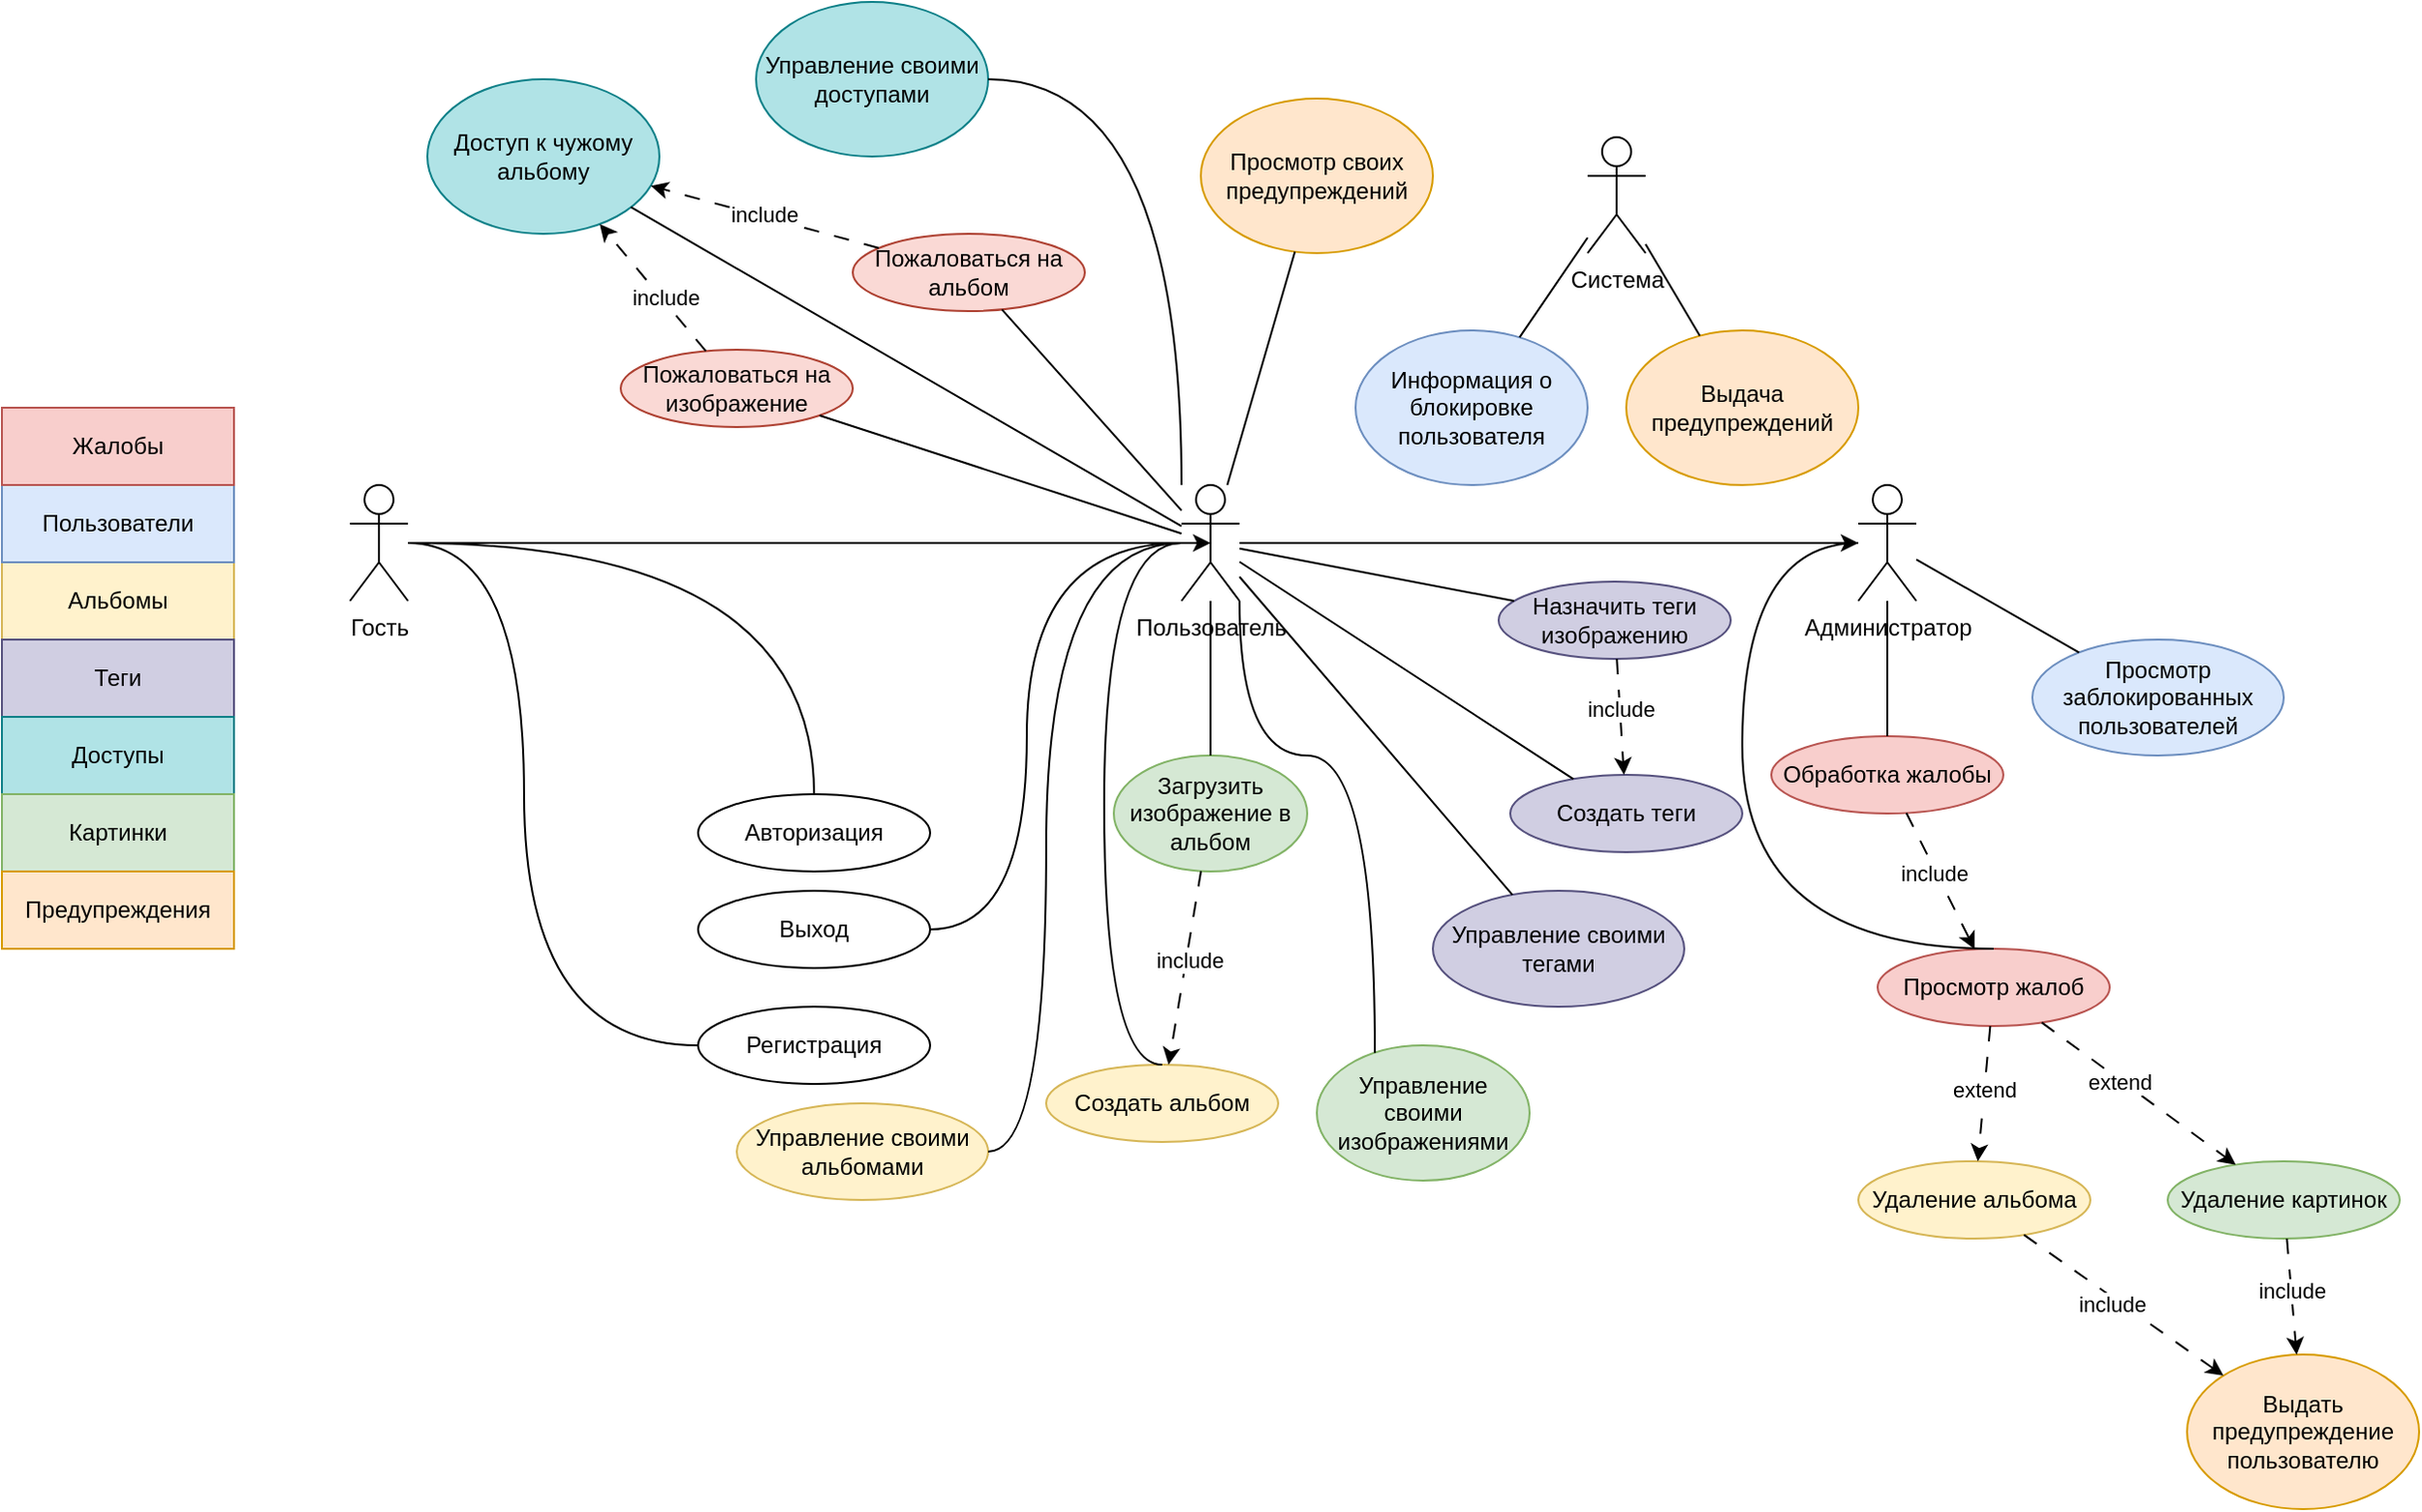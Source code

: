 <mxfile version="24.7.5" pages="2">
  <diagram id="51-FQfyo7nBuKfRD5Ra7" name="Прецеденты все">
    <mxGraphModel dx="2261" dy="2005" grid="1" gridSize="10" guides="1" tooltips="1" connect="1" arrows="1" fold="1" page="1" pageScale="1" pageWidth="827" pageHeight="1169" math="0" shadow="0">
      <root>
        <mxCell id="0" />
        <mxCell id="1" parent="0" />
        <mxCell id="ZRGMgTDK0uKQOCcNGdat-2" value="Авторизация" style="ellipse;whiteSpace=wrap;html=1;" parent="1" vertex="1">
          <mxGeometry y="320" width="120" height="40" as="geometry" />
        </mxCell>
        <mxCell id="ZRGMgTDK0uKQOCcNGdat-3" value="Регистрация" style="ellipse;whiteSpace=wrap;html=1;" parent="1" vertex="1">
          <mxGeometry y="430" width="120" height="40" as="geometry" />
        </mxCell>
        <mxCell id="ZRGMgTDK0uKQOCcNGdat-4" value="Выход" style="ellipse;whiteSpace=wrap;html=1;" parent="1" vertex="1">
          <mxGeometry y="370" width="120" height="40" as="geometry" />
        </mxCell>
        <mxCell id="ZRGMgTDK0uKQOCcNGdat-5" value="" style="endArrow=none;html=1;rounded=0;edgeStyle=orthogonalEdgeStyle;curved=1;" parent="1" source="ZRGMgTDK0uKQOCcNGdat-34" target="ZRGMgTDK0uKQOCcNGdat-2" edge="1">
          <mxGeometry width="50" height="50" relative="1" as="geometry">
            <mxPoint x="430" y="400" as="sourcePoint" />
            <mxPoint x="480" y="350" as="targetPoint" />
          </mxGeometry>
        </mxCell>
        <mxCell id="ZRGMgTDK0uKQOCcNGdat-6" value="" style="endArrow=none;html=1;rounded=0;edgeStyle=orthogonalEdgeStyle;curved=1;" parent="1" source="ZRGMgTDK0uKQOCcNGdat-1" target="ZRGMgTDK0uKQOCcNGdat-4" edge="1">
          <mxGeometry width="50" height="50" relative="1" as="geometry">
            <mxPoint x="430" y="400" as="sourcePoint" />
            <mxPoint x="480" y="350" as="targetPoint" />
            <Array as="points">
              <mxPoint x="170" y="190" />
              <mxPoint x="170" y="390" />
            </Array>
          </mxGeometry>
        </mxCell>
        <mxCell id="ZRGMgTDK0uKQOCcNGdat-7" value="" style="endArrow=none;html=1;rounded=0;edgeStyle=orthogonalEdgeStyle;curved=1;" parent="1" source="ZRGMgTDK0uKQOCcNGdat-3" target="ZRGMgTDK0uKQOCcNGdat-34" edge="1">
          <mxGeometry width="50" height="50" relative="1" as="geometry">
            <mxPoint x="430" y="400" as="sourcePoint" />
            <mxPoint x="480" y="350" as="targetPoint" />
            <Array as="points">
              <mxPoint x="-90" y="450" />
              <mxPoint x="-90" y="190" />
            </Array>
          </mxGeometry>
        </mxCell>
        <mxCell id="ZRGMgTDK0uKQOCcNGdat-8" value="Загрузить изображение в альбом" style="ellipse;whiteSpace=wrap;html=1;fillColor=#d5e8d4;strokeColor=#82b366;" parent="1" vertex="1">
          <mxGeometry x="215" y="300" width="100" height="60" as="geometry" />
        </mxCell>
        <mxCell id="ZRGMgTDK0uKQOCcNGdat-9" value="Создать альбом" style="ellipse;whiteSpace=wrap;html=1;fillColor=#fff2cc;strokeColor=#d6b656;" parent="1" vertex="1">
          <mxGeometry x="180" y="460" width="120" height="40" as="geometry" />
        </mxCell>
        <mxCell id="ZRGMgTDK0uKQOCcNGdat-11" value="Создать теги" style="ellipse;whiteSpace=wrap;html=1;fillColor=#d0cee2;strokeColor=#56517e;" parent="1" vertex="1">
          <mxGeometry x="420" y="310" width="120" height="40" as="geometry" />
        </mxCell>
        <mxCell id="ZRGMgTDK0uKQOCcNGdat-12" value="Назначить теги изображению" style="ellipse;whiteSpace=wrap;html=1;fillColor=#d0cee2;strokeColor=#56517e;" parent="1" vertex="1">
          <mxGeometry x="414" y="210" width="120" height="40" as="geometry" />
        </mxCell>
        <mxCell id="ZRGMgTDK0uKQOCcNGdat-13" value="" style="endArrow=none;html=1;rounded=0;" parent="1" source="ZRGMgTDK0uKQOCcNGdat-1" target="ZRGMgTDK0uKQOCcNGdat-8" edge="1">
          <mxGeometry width="50" height="50" relative="1" as="geometry">
            <mxPoint x="430" y="400" as="sourcePoint" />
            <mxPoint x="480" y="350" as="targetPoint" />
          </mxGeometry>
        </mxCell>
        <mxCell id="ZRGMgTDK0uKQOCcNGdat-14" value="" style="endArrow=none;html=1;rounded=0;edgeStyle=orthogonalEdgeStyle;curved=1;entryX=0.5;entryY=0;entryDx=0;entryDy=0;" parent="1" source="ZRGMgTDK0uKQOCcNGdat-1" target="ZRGMgTDK0uKQOCcNGdat-9" edge="1">
          <mxGeometry width="50" height="50" relative="1" as="geometry">
            <mxPoint x="430" y="400" as="sourcePoint" />
            <mxPoint x="480" y="350" as="targetPoint" />
            <Array as="points">
              <mxPoint x="210" y="190" />
              <mxPoint x="210" y="460" />
            </Array>
          </mxGeometry>
        </mxCell>
        <mxCell id="ZRGMgTDK0uKQOCcNGdat-15" value="" style="endArrow=classic;html=1;rounded=0;dashed=1;dashPattern=8 8;" parent="1" source="ZRGMgTDK0uKQOCcNGdat-8" target="ZRGMgTDK0uKQOCcNGdat-9" edge="1">
          <mxGeometry width="50" height="50" relative="1" as="geometry">
            <mxPoint x="430" y="400" as="sourcePoint" />
            <mxPoint x="480" y="350" as="targetPoint" />
          </mxGeometry>
        </mxCell>
        <mxCell id="ZRGMgTDK0uKQOCcNGdat-16" value="include" style="edgeLabel;html=1;align=center;verticalAlign=middle;resizable=0;points=[];" parent="ZRGMgTDK0uKQOCcNGdat-15" vertex="1" connectable="0">
          <mxGeometry x="-0.092" y="1" relative="1" as="geometry">
            <mxPoint as="offset" />
          </mxGeometry>
        </mxCell>
        <mxCell id="ZRGMgTDK0uKQOCcNGdat-18" value="" style="endArrow=none;html=1;rounded=0;" parent="1" source="ZRGMgTDK0uKQOCcNGdat-1" target="ZRGMgTDK0uKQOCcNGdat-12" edge="1">
          <mxGeometry width="50" height="50" relative="1" as="geometry">
            <mxPoint x="430" y="400" as="sourcePoint" />
            <mxPoint x="480" y="350" as="targetPoint" />
          </mxGeometry>
        </mxCell>
        <mxCell id="ZRGMgTDK0uKQOCcNGdat-19" value="" style="endArrow=none;html=1;rounded=0;" parent="1" source="ZRGMgTDK0uKQOCcNGdat-1" target="ZRGMgTDK0uKQOCcNGdat-11" edge="1">
          <mxGeometry width="50" height="50" relative="1" as="geometry">
            <mxPoint x="430" y="400" as="sourcePoint" />
            <mxPoint x="480" y="350" as="targetPoint" />
          </mxGeometry>
        </mxCell>
        <mxCell id="ZRGMgTDK0uKQOCcNGdat-20" value="" style="endArrow=classic;html=1;rounded=0;dashed=1;dashPattern=8 8;" parent="1" source="ZRGMgTDK0uKQOCcNGdat-12" target="ZRGMgTDK0uKQOCcNGdat-11" edge="1">
          <mxGeometry width="50" height="50" relative="1" as="geometry">
            <mxPoint x="310" y="360" as="sourcePoint" />
            <mxPoint x="360" y="310" as="targetPoint" />
          </mxGeometry>
        </mxCell>
        <mxCell id="ZRGMgTDK0uKQOCcNGdat-21" value="include" style="edgeLabel;html=1;align=center;verticalAlign=middle;resizable=0;points=[];" parent="ZRGMgTDK0uKQOCcNGdat-20" vertex="1" connectable="0">
          <mxGeometry x="-0.153" relative="1" as="geometry">
            <mxPoint as="offset" />
          </mxGeometry>
        </mxCell>
        <mxCell id="ZRGMgTDK0uKQOCcNGdat-22" value="Доступ к чужому альбому" style="ellipse;whiteSpace=wrap;html=1;fillColor=#b0e3e6;strokeColor=#0e8088;" parent="1" vertex="1">
          <mxGeometry x="-140" y="-50" width="120" height="80" as="geometry" />
        </mxCell>
        <mxCell id="ZRGMgTDK0uKQOCcNGdat-23" value="Пожаловаться на альбом" style="ellipse;whiteSpace=wrap;html=1;fillColor=#fad9d5;strokeColor=#ae4132;" parent="1" vertex="1">
          <mxGeometry x="80" y="30" width="120" height="40" as="geometry" />
        </mxCell>
        <mxCell id="ZRGMgTDK0uKQOCcNGdat-24" value="Пожаловаться на изображение" style="ellipse;whiteSpace=wrap;html=1;fillColor=#fad9d5;strokeColor=#ae4132;" parent="1" vertex="1">
          <mxGeometry x="-40" y="90" width="120" height="40" as="geometry" />
        </mxCell>
        <mxCell id="ZRGMgTDK0uKQOCcNGdat-26" value="" style="endArrow=none;html=1;rounded=0;" parent="1" source="ZRGMgTDK0uKQOCcNGdat-1" target="ZRGMgTDK0uKQOCcNGdat-22" edge="1">
          <mxGeometry width="50" height="50" relative="1" as="geometry">
            <mxPoint x="300" y="110" as="sourcePoint" />
            <mxPoint x="350" y="60" as="targetPoint" />
          </mxGeometry>
        </mxCell>
        <mxCell id="ZRGMgTDK0uKQOCcNGdat-27" value="" style="endArrow=none;html=1;rounded=0;" parent="1" source="ZRGMgTDK0uKQOCcNGdat-1" target="ZRGMgTDK0uKQOCcNGdat-24" edge="1">
          <mxGeometry width="50" height="50" relative="1" as="geometry">
            <mxPoint x="300" y="110" as="sourcePoint" />
            <mxPoint x="350" y="60" as="targetPoint" />
          </mxGeometry>
        </mxCell>
        <mxCell id="ZRGMgTDK0uKQOCcNGdat-28" value="" style="endArrow=none;html=1;rounded=0;" parent="1" source="ZRGMgTDK0uKQOCcNGdat-23" target="ZRGMgTDK0uKQOCcNGdat-1" edge="1">
          <mxGeometry width="50" height="50" relative="1" as="geometry">
            <mxPoint x="180" y="120" as="sourcePoint" />
            <mxPoint x="139.643" y="170" as="targetPoint" />
          </mxGeometry>
        </mxCell>
        <mxCell id="ZRGMgTDK0uKQOCcNGdat-29" value="" style="endArrow=classic;html=1;rounded=0;dashed=1;dashPattern=8 8;" parent="1" source="ZRGMgTDK0uKQOCcNGdat-23" target="ZRGMgTDK0uKQOCcNGdat-22" edge="1">
          <mxGeometry width="50" height="50" relative="1" as="geometry">
            <mxPoint x="180" y="120" as="sourcePoint" />
            <mxPoint x="230" y="70" as="targetPoint" />
          </mxGeometry>
        </mxCell>
        <mxCell id="ZRGMgTDK0uKQOCcNGdat-31" value="include" style="edgeLabel;html=1;align=center;verticalAlign=middle;resizable=0;points=[];" parent="ZRGMgTDK0uKQOCcNGdat-29" vertex="1" connectable="0">
          <mxGeometry x="0.014" y="-1" relative="1" as="geometry">
            <mxPoint as="offset" />
          </mxGeometry>
        </mxCell>
        <mxCell id="ZRGMgTDK0uKQOCcNGdat-30" value="" style="endArrow=classic;html=1;rounded=0;dashed=1;dashPattern=8 8;" parent="1" source="ZRGMgTDK0uKQOCcNGdat-24" target="ZRGMgTDK0uKQOCcNGdat-22" edge="1">
          <mxGeometry width="50" height="50" relative="1" as="geometry">
            <mxPoint x="180" y="120" as="sourcePoint" />
            <mxPoint x="230" y="70" as="targetPoint" />
          </mxGeometry>
        </mxCell>
        <mxCell id="ZRGMgTDK0uKQOCcNGdat-33" value="include" style="edgeLabel;html=1;align=center;verticalAlign=middle;resizable=0;points=[];" parent="ZRGMgTDK0uKQOCcNGdat-30" vertex="1" connectable="0">
          <mxGeometry x="-0.186" y="-1" relative="1" as="geometry">
            <mxPoint as="offset" />
          </mxGeometry>
        </mxCell>
        <mxCell id="ZRGMgTDK0uKQOCcNGdat-34" value="Гость" style="shape=umlActor;verticalLabelPosition=bottom;verticalAlign=top;html=1;outlineConnect=0;" parent="1" vertex="1">
          <mxGeometry x="-180" y="160" width="30" height="60" as="geometry" />
        </mxCell>
        <mxCell id="HD56RRknN_QBPDEzP8vD-1" value="" style="endArrow=classic;html=1;rounded=0;entryX=0.5;entryY=0.5;entryDx=0;entryDy=0;entryPerimeter=0;" parent="1" source="ZRGMgTDK0uKQOCcNGdat-34" target="ZRGMgTDK0uKQOCcNGdat-1" edge="1">
          <mxGeometry width="50" height="50" relative="1" as="geometry">
            <mxPoint x="220" y="250" as="sourcePoint" />
            <mxPoint x="270" y="200" as="targetPoint" />
          </mxGeometry>
        </mxCell>
        <mxCell id="HD56RRknN_QBPDEzP8vD-2" value="Альбомы" style="rounded=0;whiteSpace=wrap;html=1;fillColor=#fff2cc;strokeColor=#d6b656;" parent="1" vertex="1">
          <mxGeometry x="-360" y="200" width="120" height="40" as="geometry" />
        </mxCell>
        <mxCell id="HD56RRknN_QBPDEzP8vD-3" value="Теги" style="rounded=0;whiteSpace=wrap;html=1;fillColor=#d0cee2;strokeColor=#56517e;" parent="1" vertex="1">
          <mxGeometry x="-360" y="240" width="120" height="40" as="geometry" />
        </mxCell>
        <mxCell id="HD56RRknN_QBPDEzP8vD-4" value="Доступы" style="rounded=0;whiteSpace=wrap;html=1;fillColor=#b0e3e6;strokeColor=#0e8088;" parent="1" vertex="1">
          <mxGeometry x="-360" y="280" width="120" height="40" as="geometry" />
        </mxCell>
        <mxCell id="HD56RRknN_QBPDEzP8vD-5" value="Пользователи" style="rounded=0;whiteSpace=wrap;html=1;fillColor=#dae8fc;strokeColor=#6c8ebf;" parent="1" vertex="1">
          <mxGeometry x="-360" y="160" width="120" height="40" as="geometry" />
        </mxCell>
        <mxCell id="HD56RRknN_QBPDEzP8vD-6" value="Жалобы" style="rounded=0;whiteSpace=wrap;html=1;fillColor=#f8cecc;strokeColor=#b85450;" parent="1" vertex="1">
          <mxGeometry x="-360" y="120" width="120" height="40" as="geometry" />
        </mxCell>
        <mxCell id="HD56RRknN_QBPDEzP8vD-7" value="Картинки" style="rounded=0;whiteSpace=wrap;html=1;fillColor=#d5e8d4;strokeColor=#82b366;" parent="1" vertex="1">
          <mxGeometry x="-360" y="320" width="120" height="40" as="geometry" />
        </mxCell>
        <mxCell id="HD56RRknN_QBPDEzP8vD-8" value="Администратор" style="shape=umlActor;verticalLabelPosition=bottom;verticalAlign=top;html=1;outlineConnect=0;" parent="1" vertex="1">
          <mxGeometry x="600" y="160" width="30" height="60" as="geometry" />
        </mxCell>
        <mxCell id="HD56RRknN_QBPDEzP8vD-9" value="" style="endArrow=classic;html=1;rounded=0;" parent="1" source="ZRGMgTDK0uKQOCcNGdat-1" target="HD56RRknN_QBPDEzP8vD-8" edge="1">
          <mxGeometry width="50" height="50" relative="1" as="geometry">
            <mxPoint x="550" y="200" as="sourcePoint" />
            <mxPoint x="600" y="150" as="targetPoint" />
          </mxGeometry>
        </mxCell>
        <mxCell id="HD56RRknN_QBPDEzP8vD-10" value="Обработка жалобы" style="ellipse;whiteSpace=wrap;html=1;fillColor=#f8cecc;strokeColor=#b85450;" parent="1" vertex="1">
          <mxGeometry x="555" y="290" width="120" height="40" as="geometry" />
        </mxCell>
        <mxCell id="HD56RRknN_QBPDEzP8vD-11" value="Просмотр жалоб" style="ellipse;whiteSpace=wrap;html=1;fillColor=#f8cecc;strokeColor=#b85450;" parent="1" vertex="1">
          <mxGeometry x="610" y="400" width="120" height="40" as="geometry" />
        </mxCell>
        <mxCell id="HD56RRknN_QBPDEzP8vD-12" value="Управление своими доступами" style="ellipse;whiteSpace=wrap;html=1;fillColor=#b0e3e6;strokeColor=#0e8088;" parent="1" vertex="1">
          <mxGeometry x="30" y="-90" width="120" height="80" as="geometry" />
        </mxCell>
        <mxCell id="HD56RRknN_QBPDEzP8vD-13" value="" style="endArrow=none;html=1;rounded=0;edgeStyle=orthogonalEdgeStyle;curved=1;" parent="1" source="ZRGMgTDK0uKQOCcNGdat-1" target="HD56RRknN_QBPDEzP8vD-12" edge="1">
          <mxGeometry width="50" height="50" relative="1" as="geometry">
            <mxPoint x="170" y="100" as="sourcePoint" />
            <mxPoint x="220" y="50" as="targetPoint" />
            <Array as="points">
              <mxPoint x="250" y="-50" />
            </Array>
          </mxGeometry>
        </mxCell>
        <mxCell id="HD56RRknN_QBPDEzP8vD-14" value="Удаление альбома" style="ellipse;whiteSpace=wrap;html=1;fillColor=#fff2cc;strokeColor=#d6b656;" parent="1" vertex="1">
          <mxGeometry x="600" y="510" width="120" height="40" as="geometry" />
        </mxCell>
        <mxCell id="HD56RRknN_QBPDEzP8vD-15" value="Удаление картинок" style="ellipse;whiteSpace=wrap;html=1;fillColor=#d5e8d4;strokeColor=#82b366;" parent="1" vertex="1">
          <mxGeometry x="760" y="510" width="120" height="40" as="geometry" />
        </mxCell>
        <mxCell id="HD56RRknN_QBPDEzP8vD-16" value="" style="endArrow=none;html=1;rounded=0;" parent="1" source="HD56RRknN_QBPDEzP8vD-8" target="HD56RRknN_QBPDEzP8vD-10" edge="1">
          <mxGeometry width="50" height="50" relative="1" as="geometry">
            <mxPoint x="490" y="190" as="sourcePoint" />
            <mxPoint x="540" y="140" as="targetPoint" />
          </mxGeometry>
        </mxCell>
        <mxCell id="HD56RRknN_QBPDEzP8vD-17" value="" style="endArrow=none;html=1;rounded=0;edgeStyle=orthogonalEdgeStyle;curved=1;" parent="1" source="HD56RRknN_QBPDEzP8vD-8" target="HD56RRknN_QBPDEzP8vD-11" edge="1">
          <mxGeometry width="50" height="50" relative="1" as="geometry">
            <mxPoint x="490" y="190" as="sourcePoint" />
            <mxPoint x="540" y="140" as="targetPoint" />
            <Array as="points">
              <mxPoint x="540" y="190" />
              <mxPoint x="540" y="400" />
            </Array>
          </mxGeometry>
        </mxCell>
        <mxCell id="HD56RRknN_QBPDEzP8vD-19" value="" style="endArrow=classic;html=1;rounded=0;dashed=1;dashPattern=8 8;" parent="1" source="HD56RRknN_QBPDEzP8vD-10" target="HD56RRknN_QBPDEzP8vD-11" edge="1">
          <mxGeometry width="50" height="50" relative="1" as="geometry">
            <mxPoint x="430" y="200" as="sourcePoint" />
            <mxPoint x="480" y="150" as="targetPoint" />
          </mxGeometry>
        </mxCell>
        <mxCell id="HD56RRknN_QBPDEzP8vD-20" value="include" style="edgeLabel;html=1;align=center;verticalAlign=middle;resizable=0;points=[];" parent="HD56RRknN_QBPDEzP8vD-19" vertex="1" connectable="0">
          <mxGeometry x="-0.142" y="-2" relative="1" as="geometry">
            <mxPoint as="offset" />
          </mxGeometry>
        </mxCell>
        <mxCell id="HD56RRknN_QBPDEzP8vD-21" value="" style="endArrow=classic;html=1;rounded=0;dashed=1;dashPattern=8 8;" parent="1" source="HD56RRknN_QBPDEzP8vD-11" target="HD56RRknN_QBPDEzP8vD-14" edge="1">
          <mxGeometry width="50" height="50" relative="1" as="geometry">
            <mxPoint x="490" y="290" as="sourcePoint" />
            <mxPoint x="540" y="240" as="targetPoint" />
          </mxGeometry>
        </mxCell>
        <mxCell id="HD56RRknN_QBPDEzP8vD-24" value="extend" style="edgeLabel;html=1;align=center;verticalAlign=middle;resizable=0;points=[];" parent="HD56RRknN_QBPDEzP8vD-21" vertex="1" connectable="0">
          <mxGeometry x="-0.074" y="-1" relative="1" as="geometry">
            <mxPoint as="offset" />
          </mxGeometry>
        </mxCell>
        <mxCell id="HD56RRknN_QBPDEzP8vD-22" value="" style="endArrow=classic;html=1;rounded=0;dashed=1;dashPattern=8 8;" parent="1" source="HD56RRknN_QBPDEzP8vD-11" target="HD56RRknN_QBPDEzP8vD-15" edge="1">
          <mxGeometry width="50" height="50" relative="1" as="geometry">
            <mxPoint x="490" y="290" as="sourcePoint" />
            <mxPoint x="540" y="240" as="targetPoint" />
          </mxGeometry>
        </mxCell>
        <mxCell id="HD56RRknN_QBPDEzP8vD-23" value="extend" style="edgeLabel;html=1;align=center;verticalAlign=middle;resizable=0;points=[];" parent="HD56RRknN_QBPDEzP8vD-22" vertex="1" connectable="0">
          <mxGeometry x="-0.199" y="-1" relative="1" as="geometry">
            <mxPoint as="offset" />
          </mxGeometry>
        </mxCell>
        <mxCell id="HD56RRknN_QBPDEzP8vD-27" value="Выдать предупреждение&lt;div&gt;пользователю&lt;/div&gt;" style="ellipse;whiteSpace=wrap;html=1;fillColor=#ffe6cc;strokeColor=#d79b00;" parent="1" vertex="1">
          <mxGeometry x="770" y="610" width="120" height="80" as="geometry" />
        </mxCell>
        <mxCell id="HD56RRknN_QBPDEzP8vD-28" value="" style="endArrow=classic;html=1;rounded=0;dashed=1;dashPattern=8 8;" parent="1" source="HD56RRknN_QBPDEzP8vD-14" target="HD56RRknN_QBPDEzP8vD-27" edge="1">
          <mxGeometry width="50" height="50" relative="1" as="geometry">
            <mxPoint x="750" y="500" as="sourcePoint" />
            <mxPoint x="800" y="450" as="targetPoint" />
          </mxGeometry>
        </mxCell>
        <mxCell id="HD56RRknN_QBPDEzP8vD-30" value="include" style="edgeLabel;html=1;align=center;verticalAlign=middle;resizable=0;points=[];" parent="HD56RRknN_QBPDEzP8vD-28" vertex="1" connectable="0">
          <mxGeometry x="-0.099" y="-3" relative="1" as="geometry">
            <mxPoint as="offset" />
          </mxGeometry>
        </mxCell>
        <mxCell id="HD56RRknN_QBPDEzP8vD-29" value="" style="endArrow=classic;html=1;rounded=0;dashed=1;dashPattern=8 8;" parent="1" source="HD56RRknN_QBPDEzP8vD-15" target="HD56RRknN_QBPDEzP8vD-27" edge="1">
          <mxGeometry width="50" height="50" relative="1" as="geometry">
            <mxPoint x="750" y="500" as="sourcePoint" />
            <mxPoint x="800" y="450" as="targetPoint" />
          </mxGeometry>
        </mxCell>
        <mxCell id="HD56RRknN_QBPDEzP8vD-31" value="include" style="edgeLabel;html=1;align=center;verticalAlign=middle;resizable=0;points=[];" parent="HD56RRknN_QBPDEzP8vD-29" vertex="1" connectable="0">
          <mxGeometry x="-0.117" relative="1" as="geometry">
            <mxPoint as="offset" />
          </mxGeometry>
        </mxCell>
        <mxCell id="HD56RRknN_QBPDEzP8vD-32" value="Предупреждения" style="rounded=0;whiteSpace=wrap;html=1;fillColor=#ffe6cc;strokeColor=#d79b00;" parent="1" vertex="1">
          <mxGeometry x="-360" y="360" width="120" height="40" as="geometry" />
        </mxCell>
        <mxCell id="HD56RRknN_QBPDEzP8vD-33" value="Просмотр заблокированных пользователей" style="ellipse;whiteSpace=wrap;html=1;fillColor=#dae8fc;strokeColor=#6c8ebf;" parent="1" vertex="1">
          <mxGeometry x="690" y="240" width="130" height="60" as="geometry" />
        </mxCell>
        <mxCell id="HD56RRknN_QBPDEzP8vD-34" value="" style="endArrow=none;html=1;rounded=0;" parent="1" source="HD56RRknN_QBPDEzP8vD-8" target="HD56RRknN_QBPDEzP8vD-33" edge="1">
          <mxGeometry width="50" height="50" relative="1" as="geometry">
            <mxPoint x="360" y="280" as="sourcePoint" />
            <mxPoint x="410" y="230" as="targetPoint" />
          </mxGeometry>
        </mxCell>
        <mxCell id="HD56RRknN_QBPDEzP8vD-35" value="Просмотр своих предупреждений" style="ellipse;whiteSpace=wrap;html=1;fillColor=#ffe6cc;strokeColor=#d79b00;" parent="1" vertex="1">
          <mxGeometry x="260" y="-40" width="120" height="80" as="geometry" />
        </mxCell>
        <mxCell id="HD56RRknN_QBPDEzP8vD-36" value="" style="endArrow=none;html=1;rounded=0;" parent="1" source="ZRGMgTDK0uKQOCcNGdat-1" target="HD56RRknN_QBPDEzP8vD-35" edge="1">
          <mxGeometry width="50" height="50" relative="1" as="geometry">
            <mxPoint x="290" y="160" as="sourcePoint" />
            <mxPoint x="340" y="110" as="targetPoint" />
          </mxGeometry>
        </mxCell>
        <mxCell id="HD56RRknN_QBPDEzP8vD-37" value="Система" style="shape=umlActor;verticalLabelPosition=bottom;verticalAlign=top;html=1;outlineConnect=0;" parent="1" vertex="1">
          <mxGeometry x="460" y="-20" width="30" height="60" as="geometry" />
        </mxCell>
        <mxCell id="HD56RRknN_QBPDEzP8vD-38" value="Информация о блокировке пользователя" style="ellipse;whiteSpace=wrap;html=1;fillColor=#dae8fc;strokeColor=#6c8ebf;" parent="1" vertex="1">
          <mxGeometry x="340" y="80" width="120" height="80" as="geometry" />
        </mxCell>
        <mxCell id="HD56RRknN_QBPDEzP8vD-39" value="Выдача предупреждений" style="ellipse;whiteSpace=wrap;html=1;fillColor=#ffe6cc;strokeColor=#d79b00;" parent="1" vertex="1">
          <mxGeometry x="480" y="80" width="120" height="80" as="geometry" />
        </mxCell>
        <mxCell id="HD56RRknN_QBPDEzP8vD-40" value="" style="endArrow=none;html=1;rounded=0;" parent="1" source="HD56RRknN_QBPDEzP8vD-37" target="HD56RRknN_QBPDEzP8vD-38" edge="1">
          <mxGeometry width="50" height="50" relative="1" as="geometry">
            <mxPoint x="330" y="300" as="sourcePoint" />
            <mxPoint x="380" y="250" as="targetPoint" />
          </mxGeometry>
        </mxCell>
        <mxCell id="HD56RRknN_QBPDEzP8vD-41" value="" style="endArrow=none;html=1;rounded=0;" parent="1" source="HD56RRknN_QBPDEzP8vD-37" target="HD56RRknN_QBPDEzP8vD-39" edge="1">
          <mxGeometry width="50" height="50" relative="1" as="geometry">
            <mxPoint x="330" y="300" as="sourcePoint" />
            <mxPoint x="380" y="250" as="targetPoint" />
          </mxGeometry>
        </mxCell>
        <mxCell id="HD56RRknN_QBPDEzP8vD-42" value="Управление своими тегами" style="ellipse;whiteSpace=wrap;html=1;fillColor=#d0cee2;strokeColor=#56517e;" parent="1" vertex="1">
          <mxGeometry x="380" y="370" width="130" height="60" as="geometry" />
        </mxCell>
        <mxCell id="HD56RRknN_QBPDEzP8vD-43" value="" style="endArrow=none;html=1;rounded=0;" parent="1" source="HD56RRknN_QBPDEzP8vD-42" target="ZRGMgTDK0uKQOCcNGdat-1" edge="1">
          <mxGeometry width="50" height="50" relative="1" as="geometry">
            <mxPoint x="430" y="330" as="sourcePoint" />
            <mxPoint x="480" y="280" as="targetPoint" />
          </mxGeometry>
        </mxCell>
        <mxCell id="HD56RRknN_QBPDEzP8vD-44" value="Управление своими альбомами" style="ellipse;whiteSpace=wrap;html=1;fillColor=#fff2cc;strokeColor=#d6b656;" parent="1" vertex="1">
          <mxGeometry x="20" y="480" width="130" height="50" as="geometry" />
        </mxCell>
        <mxCell id="HD56RRknN_QBPDEzP8vD-45" value="" style="endArrow=none;html=1;rounded=0;edgeStyle=orthogonalEdgeStyle;curved=1;" parent="1" source="HD56RRknN_QBPDEzP8vD-44" target="ZRGMgTDK0uKQOCcNGdat-1" edge="1">
          <mxGeometry width="50" height="50" relative="1" as="geometry">
            <mxPoint x="230" y="300" as="sourcePoint" />
            <mxPoint x="280" y="250" as="targetPoint" />
            <Array as="points">
              <mxPoint x="180" y="190" />
            </Array>
          </mxGeometry>
        </mxCell>
        <mxCell id="HD56RRknN_QBPDEzP8vD-46" value="Управление своими изображениями" style="ellipse;whiteSpace=wrap;html=1;fillColor=#d5e8d4;strokeColor=#82b366;" parent="1" vertex="1">
          <mxGeometry x="320" y="450" width="110" height="70" as="geometry" />
        </mxCell>
        <mxCell id="HD56RRknN_QBPDEzP8vD-47" value="" style="endArrow=none;html=1;rounded=0;edgeStyle=orthogonalEdgeStyle;curved=1;" parent="1" source="HD56RRknN_QBPDEzP8vD-46" target="ZRGMgTDK0uKQOCcNGdat-1" edge="1">
          <mxGeometry width="50" height="50" relative="1" as="geometry">
            <mxPoint x="160" y="330" as="sourcePoint" />
            <mxPoint x="210" y="280" as="targetPoint" />
            <Array as="points">
              <mxPoint x="350" y="300" />
              <mxPoint x="280" y="300" />
            </Array>
          </mxGeometry>
        </mxCell>
        <mxCell id="ZRGMgTDK0uKQOCcNGdat-1" value="Пользователь" style="shape=umlActor;verticalLabelPosition=bottom;verticalAlign=top;html=1;outlineConnect=0;" parent="1" vertex="1">
          <mxGeometry x="250" y="160" width="30" height="60" as="geometry" />
        </mxCell>
      </root>
    </mxGraphModel>
  </diagram>
  <diagram name="Прецеденты все" id="FqUEvsR6kyCOIJ71oj-K">
    <mxGraphModel dx="1687" dy="2153" grid="1" gridSize="10" guides="1" tooltips="1" connect="1" arrows="1" fold="1" page="1" pageScale="1" pageWidth="827" pageHeight="1169" math="0" shadow="0">
      <root>
        <mxCell id="0" />
        <mxCell id="1" parent="0" />
        <mxCell id="SWkFZKtT8qhRzF46knFM-69" value="" style="group" vertex="1" connectable="0" parent="1">
          <mxGeometry x="330" y="790" width="370" height="210" as="geometry" />
        </mxCell>
        <mxCell id="SWkFZKtT8qhRzF46knFM-12" value="" style="group;fillColor=default;" vertex="1" connectable="0" parent="SWkFZKtT8qhRzF46knFM-69">
          <mxGeometry width="370" height="210" as="geometry" />
        </mxCell>
        <mxCell id="SWkFZKtT8qhRzF46knFM-4" value="" style="rounded=1;whiteSpace=wrap;html=1;fillColor=#dae8fc;strokeColor=#6c8ebf;" vertex="1" parent="SWkFZKtT8qhRzF46knFM-12">
          <mxGeometry width="370" height="210" as="geometry" />
        </mxCell>
        <mxCell id="SWkFZKtT8qhRzF46knFM-9" value="&lt;b&gt;Общее&lt;/b&gt;" style="text;html=1;align=center;verticalAlign=middle;whiteSpace=wrap;rounded=0;" vertex="1" parent="SWkFZKtT8qhRzF46knFM-12">
          <mxGeometry x="121" y="150" width="128" height="42" as="geometry" />
        </mxCell>
        <mxCell id="SWkFZKtT8qhRzF46knFM-5" value="Регистрация" style="ellipse;whiteSpace=wrap;html=1;" vertex="1" parent="SWkFZKtT8qhRzF46knFM-12">
          <mxGeometry x="10" y="50" width="115.33" height="40" as="geometry" />
        </mxCell>
        <mxCell id="SWkFZKtT8qhRzF46knFM-6" value="Авторизация" style="ellipse;whiteSpace=wrap;html=1;" vertex="1" parent="SWkFZKtT8qhRzF46knFM-12">
          <mxGeometry x="140" y="50" width="105.33" height="40" as="geometry" />
        </mxCell>
        <mxCell id="SWkFZKtT8qhRzF46knFM-24" value="Выход" style="ellipse;whiteSpace=wrap;html=1;" vertex="1" parent="SWkFZKtT8qhRzF46knFM-69">
          <mxGeometry x="260" y="50" width="95.33" height="40" as="geometry" />
        </mxCell>
        <mxCell id="M1r4ebx0J2dWL1zyFGnm-1" value="Пользователь" style="shape=umlActor;verticalLabelPosition=bottom;verticalAlign=top;html=1;outlineConnect=0;" vertex="1" parent="1">
          <mxGeometry x="590" y="170" width="30" height="60" as="geometry" />
        </mxCell>
        <mxCell id="M1r4ebx0J2dWL1zyFGnm-2" value="Система" style="shape=umlActor;verticalLabelPosition=bottom;verticalAlign=top;html=1;outlineConnect=0;" vertex="1" parent="1">
          <mxGeometry x="1080" y="390" width="30" height="60" as="geometry" />
        </mxCell>
        <mxCell id="M1r4ebx0J2dWL1zyFGnm-3" value="Администратор" style="shape=umlActor;verticalLabelPosition=bottom;verticalAlign=top;html=1;outlineConnect=0;" vertex="1" parent="1">
          <mxGeometry x="710" y="410" width="30" height="60" as="geometry" />
        </mxCell>
        <mxCell id="SWkFZKtT8qhRzF46knFM-17" value="" style="group;fillColor=default;" vertex="1" connectable="0" parent="1">
          <mxGeometry x="250" y="-510" width="150" height="210" as="geometry" />
        </mxCell>
        <mxCell id="SWkFZKtT8qhRzF46knFM-18" value="" style="rounded=1;whiteSpace=wrap;html=1;fillColor=#f8cecc;strokeColor=#b85450;" vertex="1" parent="SWkFZKtT8qhRzF46knFM-17">
          <mxGeometry width="150" height="210" as="geometry" />
        </mxCell>
        <mxCell id="SWkFZKtT8qhRzF46knFM-19" value="&lt;b&gt;Альбомы&lt;/b&gt;" style="text;html=1;align=center;verticalAlign=middle;whiteSpace=wrap;rounded=0;" vertex="1" parent="SWkFZKtT8qhRzF46knFM-17">
          <mxGeometry x="45" y="10" width="60" height="30" as="geometry" />
        </mxCell>
        <mxCell id="SWkFZKtT8qhRzF46knFM-39" value="Создание альбома" style="ellipse;whiteSpace=wrap;html=1;" vertex="1" parent="SWkFZKtT8qhRzF46knFM-17">
          <mxGeometry x="15" y="45" width="115" height="45" as="geometry" />
        </mxCell>
        <mxCell id="SWkFZKtT8qhRzF46knFM-44" value="Просмотр альбомов" style="ellipse;whiteSpace=wrap;html=1;" vertex="1" parent="SWkFZKtT8qhRzF46knFM-17">
          <mxGeometry x="15" y="100" width="115" height="45" as="geometry" />
        </mxCell>
        <mxCell id="SWkFZKtT8qhRzF46knFM-56" value="Удаление альбома" style="ellipse;whiteSpace=wrap;html=1;" vertex="1" parent="SWkFZKtT8qhRzF46knFM-17">
          <mxGeometry x="15" y="160" width="115" height="45" as="geometry" />
        </mxCell>
        <mxCell id="SWkFZKtT8qhRzF46knFM-20" value="" style="group;fillColor=default;" vertex="1" connectable="0" parent="1">
          <mxGeometry x="880" y="-30" width="170" height="280" as="geometry" />
        </mxCell>
        <mxCell id="SWkFZKtT8qhRzF46knFM-26" value="" style="group" vertex="1" connectable="0" parent="SWkFZKtT8qhRzF46knFM-20">
          <mxGeometry width="150" height="280" as="geometry" />
        </mxCell>
        <mxCell id="SWkFZKtT8qhRzF46knFM-21" value="" style="rounded=1;whiteSpace=wrap;html=1;fillColor=#dae8fc;strokeColor=#6c8ebf;" vertex="1" parent="SWkFZKtT8qhRzF46knFM-26">
          <mxGeometry width="150" height="280" as="geometry" />
        </mxCell>
        <mxCell id="SWkFZKtT8qhRzF46knFM-22" value="&lt;b&gt;Доступ на альбом&lt;/b&gt;" style="text;html=1;align=center;verticalAlign=middle;whiteSpace=wrap;rounded=0;" vertex="1" parent="SWkFZKtT8qhRzF46knFM-26">
          <mxGeometry x="12.5" y="12.667" width="125" height="38" as="geometry" />
        </mxCell>
        <mxCell id="SWkFZKtT8qhRzF46knFM-38" value="Создание доступа" style="ellipse;whiteSpace=wrap;html=1;" vertex="1" parent="SWkFZKtT8qhRzF46knFM-26">
          <mxGeometry x="20" y="220" width="110" height="46.67" as="geometry" />
        </mxCell>
        <mxCell id="SWkFZKtT8qhRzF46knFM-50" value="Просмотр доступов" style="ellipse;whiteSpace=wrap;html=1;" vertex="1" parent="SWkFZKtT8qhRzF46knFM-26">
          <mxGeometry x="20" y="110" width="110" height="46.67" as="geometry" />
        </mxCell>
        <mxCell id="SWkFZKtT8qhRzF46knFM-63" value="Получение доступа" style="ellipse;whiteSpace=wrap;html=1;" vertex="1" parent="SWkFZKtT8qhRzF46knFM-26">
          <mxGeometry x="20" y="50.67" width="110" height="46.67" as="geometry" />
        </mxCell>
        <mxCell id="SWkFZKtT8qhRzF46knFM-27" value="" style="group;fillColor=default;" vertex="1" connectable="0" parent="1">
          <mxGeometry x="250" y="-260" width="150" height="230" as="geometry" />
        </mxCell>
        <mxCell id="SWkFZKtT8qhRzF46knFM-28" value="" style="rounded=1;whiteSpace=wrap;html=1;fillColor=#dae8fc;strokeColor=#6c8ebf;" vertex="1" parent="SWkFZKtT8qhRzF46knFM-27">
          <mxGeometry width="150" height="230" as="geometry" />
        </mxCell>
        <mxCell id="SWkFZKtT8qhRzF46knFM-29" value="&lt;b&gt;Картинки&lt;/b&gt;" style="text;html=1;align=center;verticalAlign=middle;whiteSpace=wrap;rounded=0;" vertex="1" parent="SWkFZKtT8qhRzF46knFM-27">
          <mxGeometry x="45" y="10" width="60" height="30" as="geometry" />
        </mxCell>
        <mxCell id="SWkFZKtT8qhRzF46knFM-48" value="Загрузка картинок" style="ellipse;whiteSpace=wrap;html=1;" vertex="1" parent="SWkFZKtT8qhRzF46knFM-27">
          <mxGeometry x="10" y="150" width="120" height="60" as="geometry" />
        </mxCell>
        <mxCell id="SWkFZKtT8qhRzF46knFM-49" value="Просмотр картинок" style="ellipse;whiteSpace=wrap;html=1;" vertex="1" parent="SWkFZKtT8qhRzF46knFM-27">
          <mxGeometry x="15" y="50" width="120" height="60" as="geometry" />
        </mxCell>
        <mxCell id="SWkFZKtT8qhRzF46knFM-30" value="" style="group;fillColor=default;" vertex="1" connectable="0" parent="1">
          <mxGeometry x="810" y="-340" width="250" height="270" as="geometry" />
        </mxCell>
        <mxCell id="SWkFZKtT8qhRzF46knFM-31" value="" style="rounded=1;whiteSpace=wrap;html=1;fillColor=#dae8fc;strokeColor=#6c8ebf;" vertex="1" parent="SWkFZKtT8qhRzF46knFM-30">
          <mxGeometry width="250" height="270" as="geometry" />
        </mxCell>
        <mxCell id="SWkFZKtT8qhRzF46knFM-32" value="&lt;b&gt;Жалобы&lt;/b&gt;" style="text;html=1;align=center;verticalAlign=middle;whiteSpace=wrap;rounded=0;" vertex="1" parent="SWkFZKtT8qhRzF46knFM-30">
          <mxGeometry x="75" y="10" width="100" height="30" as="geometry" />
        </mxCell>
        <mxCell id="SWkFZKtT8qhRzF46knFM-37" value="Создание жалобы" style="ellipse;whiteSpace=wrap;html=1;" vertex="1" parent="SWkFZKtT8qhRzF46knFM-30">
          <mxGeometry x="25" y="40" width="200" height="40" as="geometry" />
        </mxCell>
        <mxCell id="SWkFZKtT8qhRzF46knFM-55" value="Просмотр жалобы" style="ellipse;whiteSpace=wrap;html=1;" vertex="1" parent="SWkFZKtT8qhRzF46knFM-30">
          <mxGeometry x="25" y="90" width="200" height="40" as="geometry" />
        </mxCell>
        <mxCell id="SWkFZKtT8qhRzF46knFM-71" value="Оповещение пользователя о поступлении жалобы" style="ellipse;whiteSpace=wrap;html=1;" vertex="1" parent="SWkFZKtT8qhRzF46knFM-30">
          <mxGeometry x="20.83" y="150" width="208.333" height="50" as="geometry" />
        </mxCell>
        <mxCell id="SWkFZKtT8qhRzF46knFM-34" value="" style="group;fillColor=default;" vertex="1" connectable="0" parent="1">
          <mxGeometry x="250" y="10" width="150" height="270" as="geometry" />
        </mxCell>
        <mxCell id="SWkFZKtT8qhRzF46knFM-35" value="" style="rounded=1;whiteSpace=wrap;html=1;fillColor=#dae8fc;strokeColor=#6c8ebf;" vertex="1" parent="SWkFZKtT8qhRzF46knFM-34">
          <mxGeometry width="150" height="270" as="geometry" />
        </mxCell>
        <mxCell id="SWkFZKtT8qhRzF46knFM-36" value="&lt;b&gt;Теги&lt;/b&gt;" style="text;html=1;align=center;verticalAlign=middle;whiteSpace=wrap;rounded=0;" vertex="1" parent="SWkFZKtT8qhRzF46knFM-34">
          <mxGeometry x="45" y="15.333" width="60" height="46" as="geometry" />
        </mxCell>
        <mxCell id="SWkFZKtT8qhRzF46knFM-46" value="Добавление тега к картинке" style="ellipse;whiteSpace=wrap;html=1;" vertex="1" parent="SWkFZKtT8qhRzF46knFM-34">
          <mxGeometry x="20" y="61.33" width="110" height="50" as="geometry" />
        </mxCell>
        <mxCell id="SWkFZKtT8qhRzF46knFM-47" value="Просмотр тегов" style="ellipse;whiteSpace=wrap;html=1;" vertex="1" parent="SWkFZKtT8qhRzF46knFM-34">
          <mxGeometry x="20" y="200" width="110" height="50" as="geometry" />
        </mxCell>
        <mxCell id="SWkFZKtT8qhRzF46knFM-45" value="Создание тега" style="ellipse;whiteSpace=wrap;html=1;" vertex="1" parent="SWkFZKtT8qhRzF46knFM-34">
          <mxGeometry x="20" y="134.5" width="110" height="50" as="geometry" />
        </mxCell>
        <mxCell id="SWkFZKtT8qhRzF46knFM-57" value="" style="group;fillColor=default;" vertex="1" connectable="0" parent="1">
          <mxGeometry x="850" y="300" width="150" height="240" as="geometry" />
        </mxCell>
        <mxCell id="SWkFZKtT8qhRzF46knFM-58" value="" style="rounded=1;whiteSpace=wrap;html=1;fillColor=#dae8fc;strokeColor=#6c8ebf;" vertex="1" parent="SWkFZKtT8qhRzF46knFM-57">
          <mxGeometry width="150" height="240" as="geometry" />
        </mxCell>
        <mxCell id="SWkFZKtT8qhRzF46knFM-59" value="&lt;b&gt;Пользователи&lt;/b&gt;" style="text;html=1;align=center;verticalAlign=middle;whiteSpace=wrap;rounded=0;" vertex="1" parent="SWkFZKtT8qhRzF46knFM-57">
          <mxGeometry x="45" y="10" width="60" height="30" as="geometry" />
        </mxCell>
        <mxCell id="SWkFZKtT8qhRzF46knFM-60" value="Просмотр заблокированных пользователей" style="ellipse;whiteSpace=wrap;html=1;" vertex="1" parent="SWkFZKtT8qhRzF46knFM-57">
          <mxGeometry x="15" y="40" width="125" height="60" as="geometry" />
        </mxCell>
        <mxCell id="SWkFZKtT8qhRzF46knFM-70" value="Оповещение пользователя о блокировки" style="ellipse;whiteSpace=wrap;html=1;" vertex="1" parent="SWkFZKtT8qhRzF46knFM-57">
          <mxGeometry x="17.5" y="120" width="122.5" height="80" as="geometry" />
        </mxCell>
        <mxCell id="SWkFZKtT8qhRzF46knFM-73" value="" style="endArrow=none;html=1;rounded=0;edgeStyle=orthogonalEdgeStyle;curved=1;" edge="1" parent="1" source="M1r4ebx0J2dWL1zyFGnm-1" target="SWkFZKtT8qhRzF46knFM-48">
          <mxGeometry width="50" height="50" relative="1" as="geometry">
            <mxPoint x="640" y="220" as="sourcePoint" />
            <mxPoint x="690" y="170" as="targetPoint" />
            <Array as="points">
              <mxPoint x="605" />
              <mxPoint x="320" />
            </Array>
          </mxGeometry>
        </mxCell>
        <mxCell id="SWkFZKtT8qhRzF46knFM-74" value="" style="endArrow=classic;html=1;rounded=0;dashed=1;dashPattern=8 8;edgeStyle=orthogonalEdgeStyle;curved=1;exitX=0;exitY=0.5;exitDx=0;exitDy=0;" edge="1" parent="1" source="SWkFZKtT8qhRzF46knFM-48" target="SWkFZKtT8qhRzF46knFM-39">
          <mxGeometry width="50" height="50" relative="1" as="geometry">
            <mxPoint x="570" y="-170" as="sourcePoint" />
            <mxPoint x="620" y="-220" as="targetPoint" />
            <Array as="points">
              <mxPoint x="220" y="-80" />
              <mxPoint x="220" y="-442" />
            </Array>
          </mxGeometry>
        </mxCell>
        <mxCell id="SWkFZKtT8qhRzF46knFM-75" value="include" style="edgeLabel;html=1;align=center;verticalAlign=middle;resizable=0;points=[];" vertex="1" connectable="0" parent="SWkFZKtT8qhRzF46knFM-74">
          <mxGeometry x="-0.06" y="1" relative="1" as="geometry">
            <mxPoint as="offset" />
          </mxGeometry>
        </mxCell>
        <mxCell id="SWkFZKtT8qhRzF46knFM-80" value="" style="endArrow=classic;html=1;rounded=0;edgeStyle=orthogonalEdgeStyle;curved=1;" edge="1" parent="1" source="M1r4ebx0J2dWL1zyFGnm-3" target="M1r4ebx0J2dWL1zyFGnm-1">
          <mxGeometry width="50" height="50" relative="1" as="geometry">
            <mxPoint x="560" y="290" as="sourcePoint" />
            <mxPoint x="610" y="240" as="targetPoint" />
            <Array as="points">
              <mxPoint x="660" y="440" />
              <mxPoint x="660" y="200" />
            </Array>
          </mxGeometry>
        </mxCell>
        <mxCell id="SWkFZKtT8qhRzF46knFM-84" value="" style="endArrow=none;html=1;rounded=0;" edge="1" parent="1" source="M1r4ebx0J2dWL1zyFGnm-2" target="SWkFZKtT8qhRzF46knFM-70">
          <mxGeometry width="50" height="50" relative="1" as="geometry">
            <mxPoint x="520" y="370" as="sourcePoint" />
            <mxPoint x="570" y="320" as="targetPoint" />
          </mxGeometry>
        </mxCell>
        <mxCell id="SWkFZKtT8qhRzF46knFM-87" value="" style="endArrow=none;html=1;rounded=0;edgeStyle=orthogonalEdgeStyle;curved=1;" edge="1" parent="1" source="SWkFZKtT8qhRzF46knFM-47" target="M1r4ebx0J2dWL1zyFGnm-1">
          <mxGeometry width="50" height="50" relative="1" as="geometry">
            <mxPoint x="520" y="270" as="sourcePoint" />
            <mxPoint x="570" y="220" as="targetPoint" />
          </mxGeometry>
        </mxCell>
        <mxCell id="SWkFZKtT8qhRzF46knFM-90" value="" style="endArrow=classic;html=1;rounded=0;edgeStyle=orthogonalEdgeStyle;curved=1;dashed=1;dashPattern=8 8;entryX=0;entryY=0.5;entryDx=0;entryDy=0;" edge="1" parent="1" source="SWkFZKtT8qhRzF46knFM-46" target="SWkFZKtT8qhRzF46knFM-48">
          <mxGeometry width="50" height="50" relative="1" as="geometry">
            <mxPoint x="520" y="-120" as="sourcePoint" />
            <mxPoint x="570" y="-170" as="targetPoint" />
            <Array as="points">
              <mxPoint x="220" y="96" />
              <mxPoint x="220" y="-80" />
            </Array>
          </mxGeometry>
        </mxCell>
        <mxCell id="SWkFZKtT8qhRzF46knFM-91" value="include" style="edgeLabel;html=1;align=center;verticalAlign=middle;resizable=0;points=[];" vertex="1" connectable="0" parent="SWkFZKtT8qhRzF46knFM-90">
          <mxGeometry x="0.086" relative="1" as="geometry">
            <mxPoint as="offset" />
          </mxGeometry>
        </mxCell>
        <mxCell id="SWkFZKtT8qhRzF46knFM-92" value="" style="endArrow=none;html=1;rounded=0;edgeStyle=orthogonalEdgeStyle;curved=1;" edge="1" parent="1" source="SWkFZKtT8qhRzF46knFM-45" target="M1r4ebx0J2dWL1zyFGnm-1">
          <mxGeometry width="50" height="50" relative="1" as="geometry">
            <mxPoint x="450" y="410" as="sourcePoint" />
            <mxPoint x="500" y="360" as="targetPoint" />
          </mxGeometry>
        </mxCell>
        <mxCell id="SWkFZKtT8qhRzF46knFM-94" value="" style="endArrow=none;html=1;rounded=0;edgeStyle=orthogonalEdgeStyle;curved=1;exitX=0.5;exitY=0;exitDx=0;exitDy=0;exitPerimeter=0;" edge="1" parent="1" source="M1r4ebx0J2dWL1zyFGnm-1" target="SWkFZKtT8qhRzF46knFM-49">
          <mxGeometry width="50" height="50" relative="1" as="geometry">
            <mxPoint x="580" y="330" as="sourcePoint" />
            <mxPoint x="630" y="280" as="targetPoint" />
            <Array as="points">
              <mxPoint x="605" y="-110" />
              <mxPoint x="325" y="-110" />
            </Array>
          </mxGeometry>
        </mxCell>
        <mxCell id="SWkFZKtT8qhRzF46knFM-95" value="" style="endArrow=none;html=1;rounded=0;" edge="1" parent="1" source="M1r4ebx0J2dWL1zyFGnm-3" target="SWkFZKtT8qhRzF46knFM-60">
          <mxGeometry width="50" height="50" relative="1" as="geometry">
            <mxPoint x="740" y="280" as="sourcePoint" />
            <mxPoint x="790" y="230" as="targetPoint" />
          </mxGeometry>
        </mxCell>
        <mxCell id="SWkFZKtT8qhRzF46knFM-97" value="" style="endArrow=none;html=1;rounded=0;edgeStyle=orthogonalEdgeStyle;curved=1;entryX=0;entryY=0.5;entryDx=0;entryDy=0;" edge="1" parent="1" source="M1r4ebx0J2dWL1zyFGnm-1" target="SWkFZKtT8qhRzF46knFM-37">
          <mxGeometry width="50" height="50" relative="1" as="geometry">
            <mxPoint x="780" y="140" as="sourcePoint" />
            <mxPoint x="830" y="90" as="targetPoint" />
            <Array as="points">
              <mxPoint x="605" y="-280" />
            </Array>
          </mxGeometry>
        </mxCell>
        <mxCell id="SWkFZKtT8qhRzF46knFM-101" value="" style="endArrow=classic;html=1;rounded=0;dashed=1;dashPattern=8 8;edgeStyle=orthogonalEdgeStyle;curved=1;exitX=0;exitY=0.5;exitDx=0;exitDy=0;entryX=1;entryY=0.5;entryDx=0;entryDy=0;" edge="1" parent="1" source="SWkFZKtT8qhRzF46knFM-37" target="SWkFZKtT8qhRzF46knFM-49">
          <mxGeometry width="50" height="50" relative="1" as="geometry">
            <mxPoint x="1120" y="-60" as="sourcePoint" />
            <mxPoint x="760" y="-70" as="targetPoint" />
            <Array as="points">
              <mxPoint x="570" y="-280" />
              <mxPoint x="570" y="-180" />
            </Array>
          </mxGeometry>
        </mxCell>
        <mxCell id="SWkFZKtT8qhRzF46knFM-102" value="extend" style="edgeLabel;html=1;align=center;verticalAlign=middle;resizable=0;points=[];" vertex="1" connectable="0" parent="SWkFZKtT8qhRzF46knFM-101">
          <mxGeometry x="-0.003" y="7" relative="1" as="geometry">
            <mxPoint x="-2" y="31" as="offset" />
          </mxGeometry>
        </mxCell>
        <mxCell id="SWkFZKtT8qhRzF46knFM-103" value="" style="endArrow=classic;html=1;rounded=0;dashed=1;dashPattern=8 8;edgeStyle=orthogonalEdgeStyle;curved=1;" edge="1" parent="1" source="SWkFZKtT8qhRzF46knFM-37" target="SWkFZKtT8qhRzF46knFM-44">
          <mxGeometry width="50" height="50" relative="1" as="geometry">
            <mxPoint x="710" y="-80" as="sourcePoint" />
            <mxPoint x="760" y="-130" as="targetPoint" />
            <Array as="points">
              <mxPoint x="820" y="-280" />
              <mxPoint x="820" y="-387" />
            </Array>
          </mxGeometry>
        </mxCell>
        <mxCell id="SWkFZKtT8qhRzF46knFM-107" value="" style="endArrow=none;html=1;rounded=0;exitX=0.5;exitY=0;exitDx=0;exitDy=0;exitPerimeter=0;" edge="1" parent="1" source="M1r4ebx0J2dWL1zyFGnm-1" target="SWkFZKtT8qhRzF46knFM-38">
          <mxGeometry width="50" height="50" relative="1" as="geometry">
            <mxPoint x="610" y="176" as="sourcePoint" />
            <mxPoint x="760" y="120" as="targetPoint" />
          </mxGeometry>
        </mxCell>
        <mxCell id="SWkFZKtT8qhRzF46knFM-108" value="" style="endArrow=classic;html=1;rounded=0;edgeStyle=orthogonalEdgeStyle;curved=1;dashed=1;dashPattern=8 8;" edge="1" parent="1" source="SWkFZKtT8qhRzF46knFM-38" target="SWkFZKtT8qhRzF46knFM-39">
          <mxGeometry width="50" height="50" relative="1" as="geometry">
            <mxPoint x="780" y="40" as="sourcePoint" />
            <mxPoint x="830" y="-10" as="targetPoint" />
            <Array as="points">
              <mxPoint x="1290" y="213" />
              <mxPoint x="1290" y="-442" />
            </Array>
          </mxGeometry>
        </mxCell>
        <mxCell id="SWkFZKtT8qhRzF46knFM-109" value="" style="endArrow=none;html=1;rounded=0;exitX=0.5;exitY=0;exitDx=0;exitDy=0;exitPerimeter=0;edgeStyle=orthogonalEdgeStyle;curved=1;" edge="1" parent="1" source="M1r4ebx0J2dWL1zyFGnm-1" target="SWkFZKtT8qhRzF46knFM-56">
          <mxGeometry width="50" height="50" relative="1" as="geometry">
            <mxPoint x="840" y="130" as="sourcePoint" />
            <mxPoint x="890" y="80" as="targetPoint" />
            <Array as="points">
              <mxPoint x="605" y="-320" />
            </Array>
          </mxGeometry>
        </mxCell>
        <mxCell id="SWkFZKtT8qhRzF46knFM-110" value="" style="endArrow=none;html=1;rounded=0;exitX=0.5;exitY=0;exitDx=0;exitDy=0;exitPerimeter=0;" edge="1" parent="1" source="M1r4ebx0J2dWL1zyFGnm-1" target="SWkFZKtT8qhRzF46knFM-50">
          <mxGeometry width="50" height="50" relative="1" as="geometry">
            <mxPoint x="840" y="30" as="sourcePoint" />
            <mxPoint x="890" y="-20" as="targetPoint" />
          </mxGeometry>
        </mxCell>
        <mxCell id="SWkFZKtT8qhRzF46knFM-111" value="" style="endArrow=classic;html=1;rounded=0;edgeStyle=orthogonalEdgeStyle;curved=1;dashed=1;dashPattern=8 8;" edge="1" parent="1" source="SWkFZKtT8qhRzF46knFM-37" target="SWkFZKtT8qhRzF46knFM-63">
          <mxGeometry width="50" height="50" relative="1" as="geometry">
            <mxPoint x="890" y="-80" as="sourcePoint" />
            <mxPoint x="940" y="-130" as="targetPoint" />
            <Array as="points">
              <mxPoint x="770" y="-280" />
              <mxPoint x="770" y="40" />
            </Array>
          </mxGeometry>
        </mxCell>
        <mxCell id="SWkFZKtT8qhRzF46knFM-112" value="include" style="edgeLabel;html=1;align=center;verticalAlign=middle;resizable=0;points=[];" vertex="1" connectable="0" parent="SWkFZKtT8qhRzF46knFM-111">
          <mxGeometry x="-0.018" y="2" relative="1" as="geometry">
            <mxPoint as="offset" />
          </mxGeometry>
        </mxCell>
        <mxCell id="SWkFZKtT8qhRzF46knFM-113" value="" style="endArrow=none;html=1;rounded=0;edgeStyle=orthogonalEdgeStyle;curved=1;" edge="1" parent="1" source="M1r4ebx0J2dWL1zyFGnm-2" target="SWkFZKtT8qhRzF46knFM-71">
          <mxGeometry width="50" height="50" relative="1" as="geometry">
            <mxPoint x="890" y="160" as="sourcePoint" />
            <mxPoint x="940" y="110" as="targetPoint" />
            <Array as="points">
              <mxPoint x="1390" y="420" />
              <mxPoint x="1390" y="-165" />
            </Array>
          </mxGeometry>
        </mxCell>
        <mxCell id="SWkFZKtT8qhRzF46knFM-114" value="" style="endArrow=none;html=1;rounded=0;exitX=0.5;exitY=0;exitDx=0;exitDy=0;exitPerimeter=0;" edge="1" parent="1" source="M1r4ebx0J2dWL1zyFGnm-3" target="SWkFZKtT8qhRzF46knFM-55">
          <mxGeometry width="50" height="50" relative="1" as="geometry">
            <mxPoint x="770" y="20" as="sourcePoint" />
            <mxPoint x="820" y="-30" as="targetPoint" />
          </mxGeometry>
        </mxCell>
      </root>
    </mxGraphModel>
  </diagram>
</mxfile>
